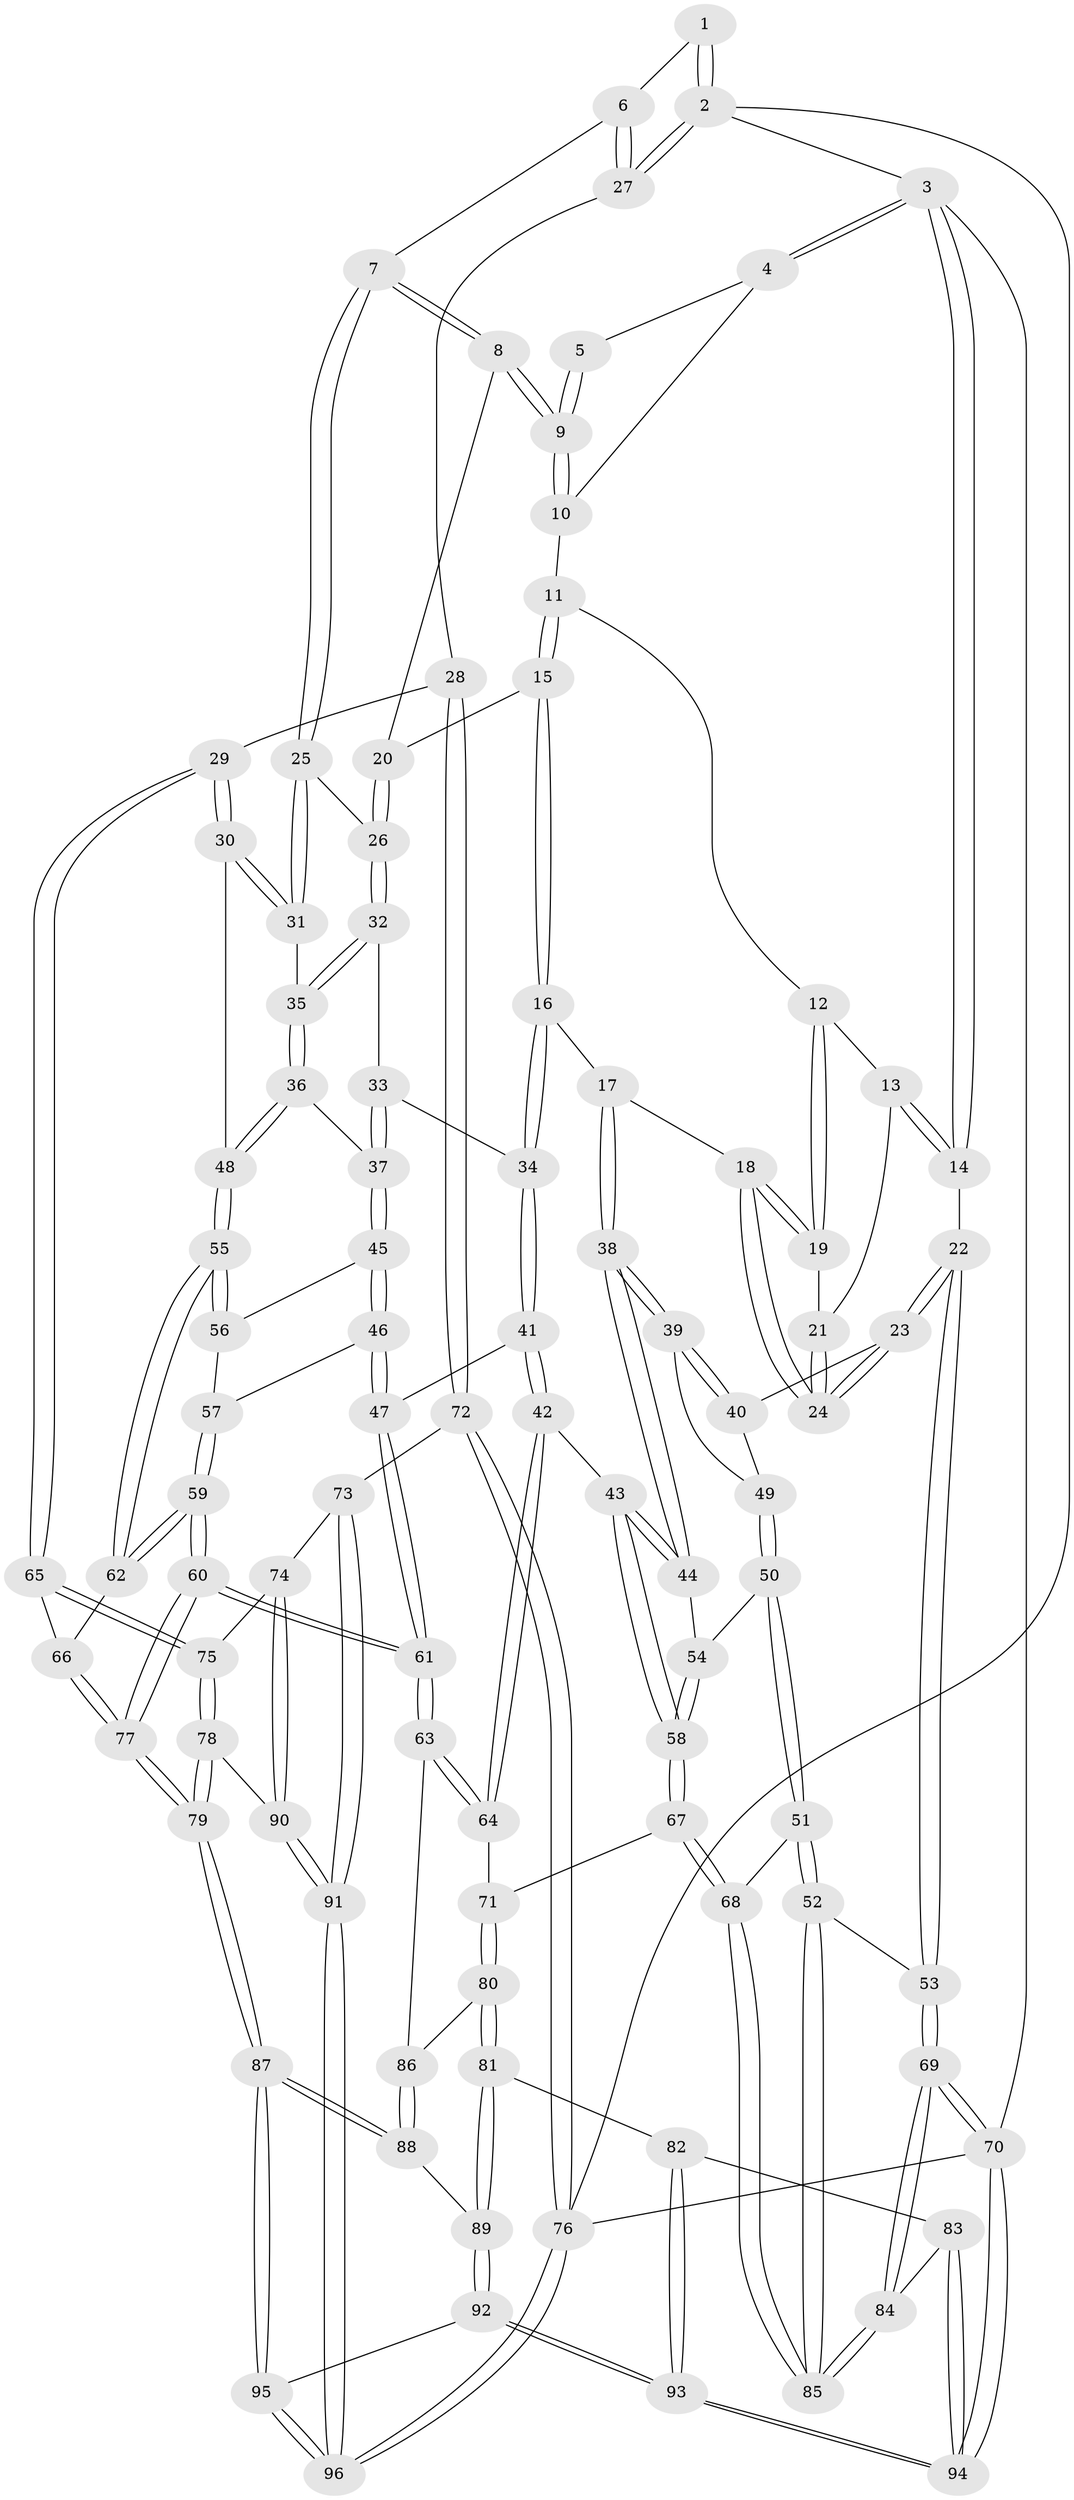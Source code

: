 // coarse degree distribution, {4: 0.5087719298245614, 8: 0.017543859649122806, 2: 0.017543859649122806, 5: 0.2982456140350877, 3: 0.12280701754385964, 6: 0.03508771929824561}
// Generated by graph-tools (version 1.1) at 2025/24/03/03/25 07:24:37]
// undirected, 96 vertices, 237 edges
graph export_dot {
graph [start="1"]
  node [color=gray90,style=filled];
  1 [pos="+0.7781796919798616+0"];
  2 [pos="+1+0"];
  3 [pos="+0+0"];
  4 [pos="+0.3375546630183027+0"];
  5 [pos="+0.757678664353835+0"];
  6 [pos="+0.7701059177363291+0.09893470042461282"];
  7 [pos="+0.7370939992933583+0.1348948624076289"];
  8 [pos="+0.5784737176383297+0.10995536126514621"];
  9 [pos="+0.5703745945471368+0.08875305604093829"];
  10 [pos="+0.3396744828306706+0"];
  11 [pos="+0.333294645783858+0"];
  12 [pos="+0.3039593166786117+0"];
  13 [pos="+0.17242511999280866+0.11407594558972545"];
  14 [pos="+0+0"];
  15 [pos="+0.4212013436735098+0.18814126083952257"];
  16 [pos="+0.3930844872714142+0.2904749170683122"];
  17 [pos="+0.31470501880483226+0.3152158327413794"];
  18 [pos="+0.29673841386851835+0.3029979483630858"];
  19 [pos="+0.25466016899899774+0.21923373469041274"];
  20 [pos="+0.5419990864330455+0.14936646045666643"];
  21 [pos="+0.1632727313989282+0.14805896918468195"];
  22 [pos="+0+0.2733565828729363"];
  23 [pos="+0+0.2781465667331998"];
  24 [pos="+0+0.2707964867250885"];
  25 [pos="+0.7262015403311847+0.18538129241794554"];
  26 [pos="+0.6129203330956746+0.2806478872624599"];
  27 [pos="+1+0.2716817998289207"];
  28 [pos="+1+0.42111150743755804"];
  29 [pos="+1+0.4325330246058453"];
  30 [pos="+0.8625689011846724+0.3823792079193013"];
  31 [pos="+0.8136590531980287+0.3582385800652499"];
  32 [pos="+0.5832815940612746+0.33691144926609634"];
  33 [pos="+0.5063315823407387+0.34273346717953734"];
  34 [pos="+0.4758082223677722+0.34211129114259375"];
  35 [pos="+0.6432886849472177+0.39416875634028004"];
  36 [pos="+0.6439574026246362+0.40979493488665286"];
  37 [pos="+0.5596296005759084+0.4980054866879722"];
  38 [pos="+0.26936079200037655+0.43098538738378356"];
  39 [pos="+0.23537677877327964+0.4311603671756343"];
  40 [pos="+0.10285747844711339+0.39279478468256673"];
  41 [pos="+0.4614880359785433+0.508358753501133"];
  42 [pos="+0.33862811909342777+0.5488402801230657"];
  43 [pos="+0.31597709780534844+0.5423621156997289"];
  44 [pos="+0.2758749118148332+0.46280459071968416"];
  45 [pos="+0.5516790422595554+0.5141323835591268"];
  46 [pos="+0.5078404148419845+0.5261686073967511"];
  47 [pos="+0.4899808445617725+0.5297388633819939"];
  48 [pos="+0.6844138086265701+0.5245101995719561"];
  49 [pos="+0.12156994710886684+0.4899239250268684"];
  50 [pos="+0.08807247642355938+0.5432185084865266"];
  51 [pos="+0+0.611973869583056"];
  52 [pos="+0+0.6271075355866601"];
  53 [pos="+0+0.6251988068659322"];
  54 [pos="+0.1511516664505263+0.5465771832500478"];
  55 [pos="+0.6848489493400689+0.5442149593212435"];
  56 [pos="+0.5924093368014094+0.5367971992265562"];
  57 [pos="+0.5743897866092885+0.5793686132832445"];
  58 [pos="+0.24203375248869977+0.6393678386920107"];
  59 [pos="+0.5573237178530996+0.6897027343990003"];
  60 [pos="+0.537323002811756+0.712101770194218"];
  61 [pos="+0.5206602965087791+0.7054844632566859"];
  62 [pos="+0.69912036458751+0.5739652670149834"];
  63 [pos="+0.4618669995648666+0.7089267292603945"];
  64 [pos="+0.4334353381721699+0.6938651536116955"];
  65 [pos="+0.8031123845802262+0.6252857758654363"];
  66 [pos="+0.7980221457585563+0.6239793803286809"];
  67 [pos="+0.23266411671084872+0.6643894390493957"];
  68 [pos="+0.2231006878436202+0.6716487363623544"];
  69 [pos="+0+1"];
  70 [pos="+0+1"];
  71 [pos="+0.3181149895866331+0.7133345443075758"];
  72 [pos="+1+0.7273681339218785"];
  73 [pos="+0.9199157935688297+0.818443111105509"];
  74 [pos="+0.9063881928264322+0.8110488490781049"];
  75 [pos="+0.8227780610955805+0.7486175497608935"];
  76 [pos="+1+1"];
  77 [pos="+0.5828544009723291+0.7783908645768712"];
  78 [pos="+0.6379242439482578+0.8635475227160135"];
  79 [pos="+0.618132051080405+0.8642240174097494"];
  80 [pos="+0.3160801714851387+0.8200405349201894"];
  81 [pos="+0.2950715459523978+0.8601671281177294"];
  82 [pos="+0.28886616881423594+0.8607608452426246"];
  83 [pos="+0.20207955543912276+0.8612118543346853"];
  84 [pos="+0.18560372165703642+0.8531221145961942"];
  85 [pos="+0.1795637897471497+0.8379983420846863"];
  86 [pos="+0.44025987188098503+0.7402864450827892"];
  87 [pos="+0.596512148553676+0.8975881216967821"];
  88 [pos="+0.4052921499243496+0.8897100458048055"];
  89 [pos="+0.3720382721834537+0.9040099370821901"];
  90 [pos="+0.7371463407163172+0.9194066386923021"];
  91 [pos="+0.8820127749384448+1"];
  92 [pos="+0.39269404164015703+1"];
  93 [pos="+0.30059788658870423+1"];
  94 [pos="+0.2828797606627788+1"];
  95 [pos="+0.543252374287157+1"];
  96 [pos="+0.9937374057804755+1"];
  1 -- 2;
  1 -- 2;
  1 -- 6;
  2 -- 3;
  2 -- 27;
  2 -- 27;
  2 -- 76;
  3 -- 4;
  3 -- 4;
  3 -- 14;
  3 -- 14;
  3 -- 70;
  4 -- 5;
  4 -- 10;
  5 -- 9;
  5 -- 9;
  6 -- 7;
  6 -- 27;
  6 -- 27;
  7 -- 8;
  7 -- 8;
  7 -- 25;
  7 -- 25;
  8 -- 9;
  8 -- 9;
  8 -- 20;
  9 -- 10;
  9 -- 10;
  10 -- 11;
  11 -- 12;
  11 -- 15;
  11 -- 15;
  12 -- 13;
  12 -- 19;
  12 -- 19;
  13 -- 14;
  13 -- 14;
  13 -- 21;
  14 -- 22;
  15 -- 16;
  15 -- 16;
  15 -- 20;
  16 -- 17;
  16 -- 34;
  16 -- 34;
  17 -- 18;
  17 -- 38;
  17 -- 38;
  18 -- 19;
  18 -- 19;
  18 -- 24;
  18 -- 24;
  19 -- 21;
  20 -- 26;
  20 -- 26;
  21 -- 24;
  21 -- 24;
  22 -- 23;
  22 -- 23;
  22 -- 53;
  22 -- 53;
  23 -- 24;
  23 -- 24;
  23 -- 40;
  25 -- 26;
  25 -- 31;
  25 -- 31;
  26 -- 32;
  26 -- 32;
  27 -- 28;
  28 -- 29;
  28 -- 72;
  28 -- 72;
  29 -- 30;
  29 -- 30;
  29 -- 65;
  29 -- 65;
  30 -- 31;
  30 -- 31;
  30 -- 48;
  31 -- 35;
  32 -- 33;
  32 -- 35;
  32 -- 35;
  33 -- 34;
  33 -- 37;
  33 -- 37;
  34 -- 41;
  34 -- 41;
  35 -- 36;
  35 -- 36;
  36 -- 37;
  36 -- 48;
  36 -- 48;
  37 -- 45;
  37 -- 45;
  38 -- 39;
  38 -- 39;
  38 -- 44;
  38 -- 44;
  39 -- 40;
  39 -- 40;
  39 -- 49;
  40 -- 49;
  41 -- 42;
  41 -- 42;
  41 -- 47;
  42 -- 43;
  42 -- 64;
  42 -- 64;
  43 -- 44;
  43 -- 44;
  43 -- 58;
  43 -- 58;
  44 -- 54;
  45 -- 46;
  45 -- 46;
  45 -- 56;
  46 -- 47;
  46 -- 47;
  46 -- 57;
  47 -- 61;
  47 -- 61;
  48 -- 55;
  48 -- 55;
  49 -- 50;
  49 -- 50;
  50 -- 51;
  50 -- 51;
  50 -- 54;
  51 -- 52;
  51 -- 52;
  51 -- 68;
  52 -- 53;
  52 -- 85;
  52 -- 85;
  53 -- 69;
  53 -- 69;
  54 -- 58;
  54 -- 58;
  55 -- 56;
  55 -- 56;
  55 -- 62;
  55 -- 62;
  56 -- 57;
  57 -- 59;
  57 -- 59;
  58 -- 67;
  58 -- 67;
  59 -- 60;
  59 -- 60;
  59 -- 62;
  59 -- 62;
  60 -- 61;
  60 -- 61;
  60 -- 77;
  60 -- 77;
  61 -- 63;
  61 -- 63;
  62 -- 66;
  63 -- 64;
  63 -- 64;
  63 -- 86;
  64 -- 71;
  65 -- 66;
  65 -- 75;
  65 -- 75;
  66 -- 77;
  66 -- 77;
  67 -- 68;
  67 -- 68;
  67 -- 71;
  68 -- 85;
  68 -- 85;
  69 -- 70;
  69 -- 70;
  69 -- 84;
  69 -- 84;
  70 -- 94;
  70 -- 94;
  70 -- 76;
  71 -- 80;
  71 -- 80;
  72 -- 73;
  72 -- 76;
  72 -- 76;
  73 -- 74;
  73 -- 91;
  73 -- 91;
  74 -- 75;
  74 -- 90;
  74 -- 90;
  75 -- 78;
  75 -- 78;
  76 -- 96;
  76 -- 96;
  77 -- 79;
  77 -- 79;
  78 -- 79;
  78 -- 79;
  78 -- 90;
  79 -- 87;
  79 -- 87;
  80 -- 81;
  80 -- 81;
  80 -- 86;
  81 -- 82;
  81 -- 89;
  81 -- 89;
  82 -- 83;
  82 -- 93;
  82 -- 93;
  83 -- 84;
  83 -- 94;
  83 -- 94;
  84 -- 85;
  84 -- 85;
  86 -- 88;
  86 -- 88;
  87 -- 88;
  87 -- 88;
  87 -- 95;
  87 -- 95;
  88 -- 89;
  89 -- 92;
  89 -- 92;
  90 -- 91;
  90 -- 91;
  91 -- 96;
  91 -- 96;
  92 -- 93;
  92 -- 93;
  92 -- 95;
  93 -- 94;
  93 -- 94;
  95 -- 96;
  95 -- 96;
}
